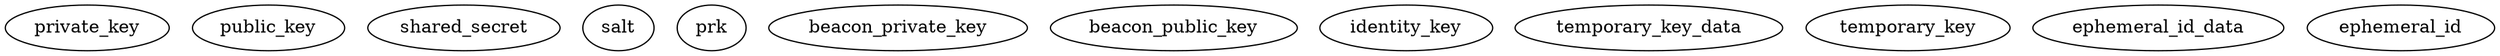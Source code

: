 digraph eddystone {

  private_key;
  public_key;

  shared_secret;
  salt;
  prk;

  beacon_private_key;
  beacon_public_key;

  identity_key;

  temporary_key_data;
  temporary_key;

  ephemeral_id_data;
  ephemeral_id;

}
